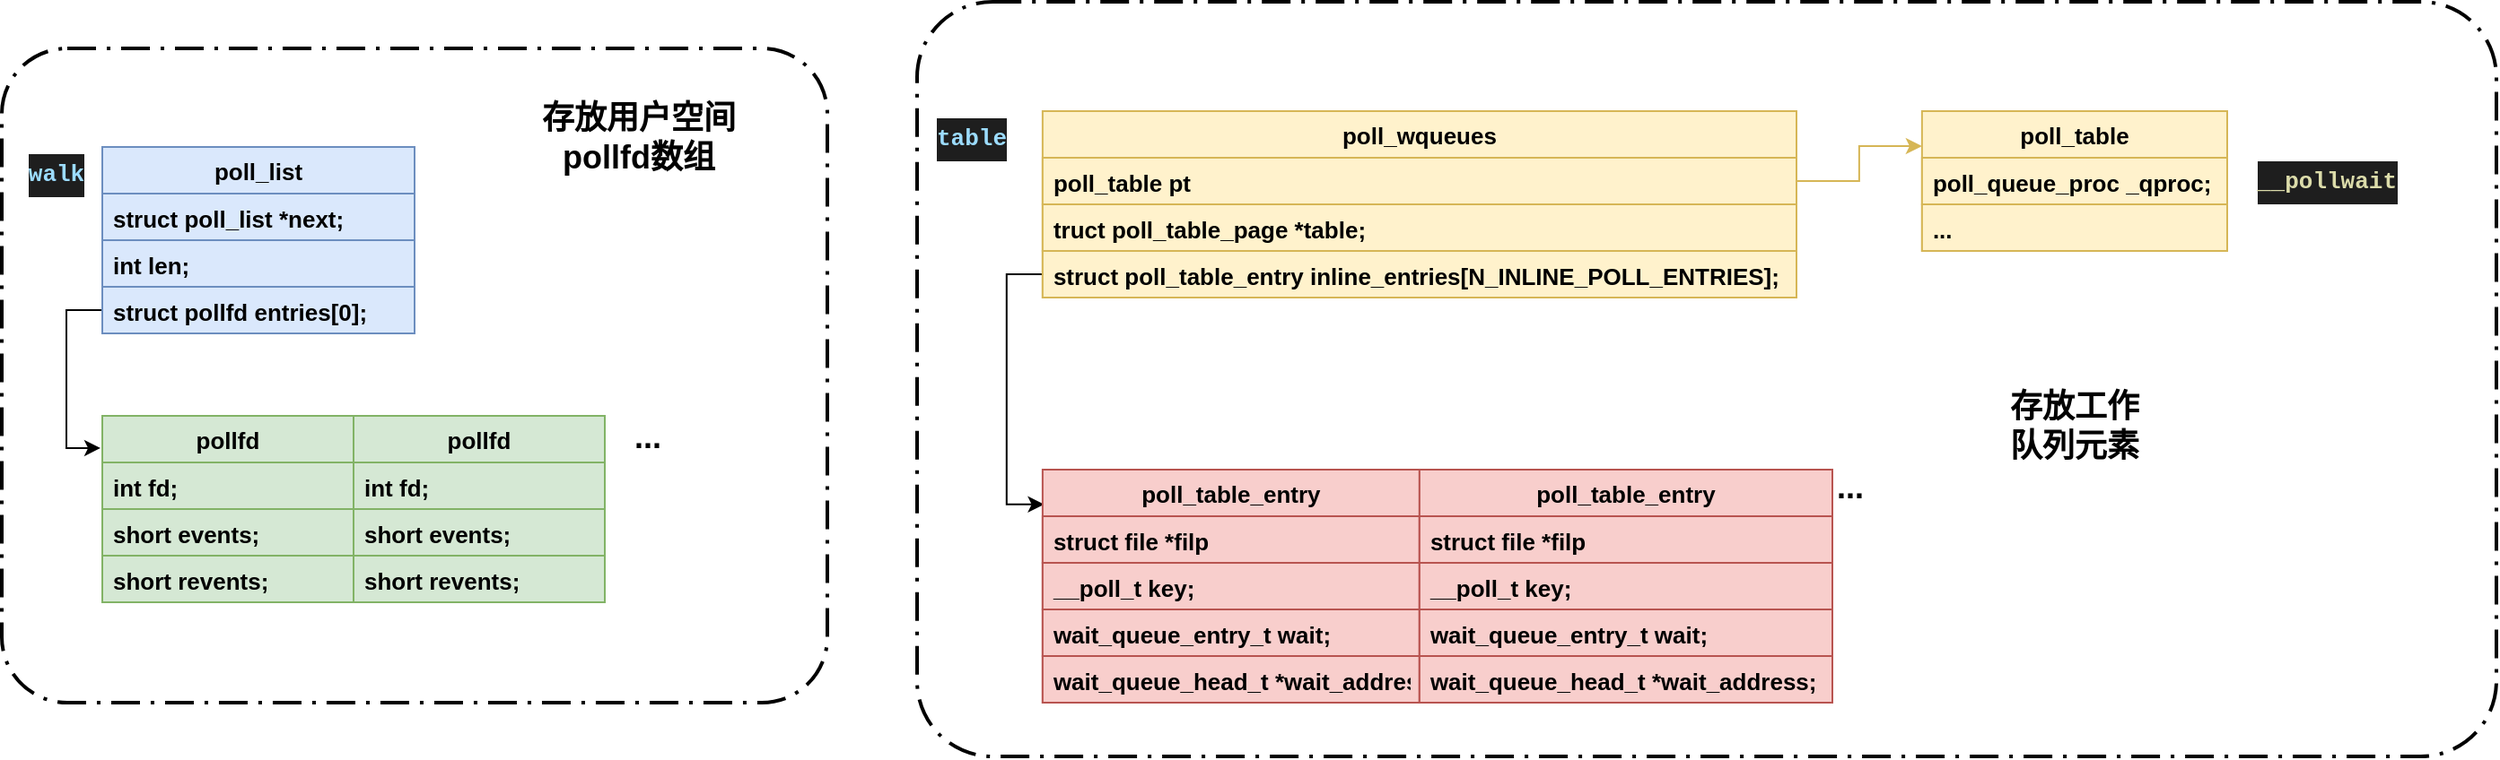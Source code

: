 <mxfile version="13.2.4" type="device"><diagram id="likRBrIWaqmXEtEJMGsR" name="第 1 页"><mxGraphModel dx="1598" dy="720" grid="1" gridSize="10" guides="1" tooltips="1" connect="1" arrows="1" fold="1" page="1" pageScale="1" pageWidth="2339" pageHeight="3300" math="0" shadow="0"><root><mxCell id="0"/><mxCell id="1" parent="0"/><mxCell id="Mlju1FDIpvOgkVbxxKDn-59" value="" style="rounded=1;arcSize=10;dashed=1;strokeColor=#000000;fillColor=none;gradientColor=none;dashPattern=8 3 1 3;strokeWidth=2;fontSize=15;" vertex="1" parent="1"><mxGeometry x="830" y="649" width="880" height="421" as="geometry"/></mxCell><mxCell id="Mlju1FDIpvOgkVbxxKDn-57" value="" style="rounded=1;arcSize=10;dashed=1;strokeColor=#000000;fillColor=none;gradientColor=none;dashPattern=8 3 1 3;strokeWidth=2;fontSize=15;" vertex="1" parent="1"><mxGeometry x="320" y="675" width="460" height="365" as="geometry"/></mxCell><mxCell id="Mlju1FDIpvOgkVbxxKDn-16" value="&lt;div style=&quot;color: rgb(212, 212, 212); background-color: rgb(30, 30, 30); font-family: consolas, &amp;quot;courier new&amp;quot;, monospace; font-size: 13px; line-height: 24px;&quot;&gt;&lt;span style=&quot;color: rgb(220, 220, 170); font-size: 13px;&quot;&gt;__pollwait&lt;/span&gt;&lt;/div&gt;" style="text;html=1;align=center;verticalAlign=middle;resizable=0;points=[];autosize=1;fontStyle=1;fontSize=13;" vertex="1" parent="1"><mxGeometry x="1570" y="734" width="90" height="30" as="geometry"/></mxCell><mxCell id="Mlju1FDIpvOgkVbxxKDn-28" value="&lt;div style=&quot;color: rgb(212, 212, 212); background-color: rgb(30, 30, 30); font-family: consolas, &amp;quot;courier new&amp;quot;, monospace; font-size: 13px; line-height: 24px;&quot;&gt;&lt;span style=&quot;color: rgb(156, 220, 254); font-size: 13px;&quot;&gt;walk&lt;/span&gt;&lt;/div&gt;" style="text;html=1;align=center;verticalAlign=middle;resizable=0;points=[];autosize=1;fontStyle=1;fontSize=13;" vertex="1" parent="1"><mxGeometry x="330" y="730" width="40" height="30" as="geometry"/></mxCell><mxCell id="Mlju1FDIpvOgkVbxxKDn-33" style="edgeStyle=orthogonalEdgeStyle;rounded=0;orthogonalLoop=1;jettySize=auto;html=1;entryX=-0.007;entryY=0.173;entryDx=0;entryDy=0;entryPerimeter=0;fontStyle=1;fontSize=13;" edge="1" parent="1" source="Mlju1FDIpvOgkVbxxKDn-21" target="Mlju1FDIpvOgkVbxxKDn-29"><mxGeometry relative="1" as="geometry"/></mxCell><mxCell id="Mlju1FDIpvOgkVbxxKDn-34" value="&lt;font style=&quot;font-size: 18px&quot;&gt;...&lt;/font&gt;" style="text;html=1;strokeColor=none;fillColor=none;align=center;verticalAlign=middle;whiteSpace=wrap;rounded=0;fontStyle=1;fontSize=13;" vertex="1" parent="1"><mxGeometry x="660" y="882" width="40" height="20" as="geometry"/></mxCell><mxCell id="Mlju1FDIpvOgkVbxxKDn-41" value="&lt;font style=&quot;font-size: 18px&quot;&gt;...&lt;/font&gt;" style="text;html=1;strokeColor=none;fillColor=none;align=center;verticalAlign=middle;whiteSpace=wrap;rounded=0;fontStyle=1;fontSize=15;" vertex="1" parent="1"><mxGeometry x="520" y="730" width="40" height="20" as="geometry"/></mxCell><mxCell id="Mlju1FDIpvOgkVbxxKDn-42" style="edgeStyle=orthogonalEdgeStyle;rounded=0;orthogonalLoop=1;jettySize=auto;html=1;entryX=0;entryY=0.25;entryDx=0;entryDy=0;fontSize=13;fillColor=#fff2cc;strokeColor=#d6b656;fontStyle=1" edge="1" parent="1" source="Mlju1FDIpvOgkVbxxKDn-9" target="Mlju1FDIpvOgkVbxxKDn-12"><mxGeometry relative="1" as="geometry"/></mxCell><mxCell id="Mlju1FDIpvOgkVbxxKDn-48" style="edgeStyle=orthogonalEdgeStyle;rounded=0;orthogonalLoop=1;jettySize=auto;html=1;entryX=0.004;entryY=0.149;entryDx=0;entryDy=0;entryPerimeter=0;fontSize=13;fontStyle=1" edge="1" parent="1" source="Mlju1FDIpvOgkVbxxKDn-11" target="Mlju1FDIpvOgkVbxxKDn-43"><mxGeometry relative="1" as="geometry"/></mxCell><mxCell id="Mlju1FDIpvOgkVbxxKDn-55" value="&lt;font style=&quot;font-size: 18px&quot;&gt;...&lt;/font&gt;" style="text;html=1;strokeColor=none;fillColor=none;align=center;verticalAlign=middle;whiteSpace=wrap;rounded=0;fontStyle=1;fontSize=13;" vertex="1" parent="1"><mxGeometry x="1329.94" y="910" width="40" height="20" as="geometry"/></mxCell><mxCell id="Mlju1FDIpvOgkVbxxKDn-56" value="&lt;div style=&quot;color: rgb(212, 212, 212); background-color: rgb(30, 30, 30); font-family: consolas, &amp;quot;courier new&amp;quot;, monospace; font-size: 13px; line-height: 24px;&quot;&gt;&lt;span style=&quot;color: rgb(156, 220, 254); font-size: 13px;&quot;&gt;table&lt;/span&gt;&lt;/div&gt;" style="text;html=1;align=center;verticalAlign=middle;resizable=0;points=[];autosize=1;fontSize=13;fontStyle=1" vertex="1" parent="1"><mxGeometry x="835" y="710" width="50" height="30" as="geometry"/></mxCell><mxCell id="Mlju1FDIpvOgkVbxxKDn-18" value="poll_list" style="swimlane;fontStyle=1;childLayout=stackLayout;horizontal=1;startSize=26;fillColor=#dae8fc;horizontalStack=0;resizeParent=1;resizeParentMax=0;resizeLast=0;collapsible=1;marginBottom=0;strokeColor=#6c8ebf;fontSize=13;" vertex="1" parent="1"><mxGeometry x="376" y="730" width="174" height="104" as="geometry"/></mxCell><mxCell id="Mlju1FDIpvOgkVbxxKDn-19" value="struct poll_list *next;" style="text;strokeColor=#6c8ebf;fillColor=#dae8fc;align=left;verticalAlign=top;spacingLeft=4;spacingRight=4;overflow=hidden;rotatable=0;points=[[0,0.5],[1,0.5]];portConstraint=eastwest;fontStyle=1;fontSize=13;" vertex="1" parent="Mlju1FDIpvOgkVbxxKDn-18"><mxGeometry y="26" width="174" height="26" as="geometry"/></mxCell><mxCell id="Mlju1FDIpvOgkVbxxKDn-20" value="int len;" style="text;strokeColor=#6c8ebf;fillColor=#dae8fc;align=left;verticalAlign=top;spacingLeft=4;spacingRight=4;overflow=hidden;rotatable=0;points=[[0,0.5],[1,0.5]];portConstraint=eastwest;fontStyle=1;fontSize=13;" vertex="1" parent="Mlju1FDIpvOgkVbxxKDn-18"><mxGeometry y="52" width="174" height="26" as="geometry"/></mxCell><mxCell id="Mlju1FDIpvOgkVbxxKDn-21" value="struct pollfd entries[0];" style="text;strokeColor=#6c8ebf;fillColor=#dae8fc;align=left;verticalAlign=top;spacingLeft=4;spacingRight=4;overflow=hidden;rotatable=0;points=[[0,0.5],[1,0.5]];portConstraint=eastwest;fontStyle=1;fontSize=13;" vertex="1" parent="Mlju1FDIpvOgkVbxxKDn-18"><mxGeometry y="78" width="174" height="26" as="geometry"/></mxCell><mxCell id="Mlju1FDIpvOgkVbxxKDn-29" value="pollfd" style="swimlane;fontStyle=1;childLayout=stackLayout;horizontal=1;startSize=26;fillColor=#d5e8d4;horizontalStack=0;resizeParent=1;resizeParentMax=0;resizeLast=0;collapsible=1;marginBottom=0;strokeColor=#82b366;fontSize=13;" vertex="1" parent="1"><mxGeometry x="376" y="880" width="140" height="104" as="geometry"/></mxCell><mxCell id="Mlju1FDIpvOgkVbxxKDn-30" value="int fd;" style="text;strokeColor=#82b366;fillColor=#d5e8d4;align=left;verticalAlign=top;spacingLeft=4;spacingRight=4;overflow=hidden;rotatable=0;points=[[0,0.5],[1,0.5]];portConstraint=eastwest;fontStyle=1;fontSize=13;" vertex="1" parent="Mlju1FDIpvOgkVbxxKDn-29"><mxGeometry y="26" width="140" height="26" as="geometry"/></mxCell><mxCell id="Mlju1FDIpvOgkVbxxKDn-31" value="short events;" style="text;strokeColor=#82b366;fillColor=#d5e8d4;align=left;verticalAlign=top;spacingLeft=4;spacingRight=4;overflow=hidden;rotatable=0;points=[[0,0.5],[1,0.5]];portConstraint=eastwest;fontStyle=1;fontSize=13;" vertex="1" parent="Mlju1FDIpvOgkVbxxKDn-29"><mxGeometry y="52" width="140" height="26" as="geometry"/></mxCell><mxCell id="Mlju1FDIpvOgkVbxxKDn-32" value="short revents;" style="text;strokeColor=#82b366;fillColor=#d5e8d4;align=left;verticalAlign=top;spacingLeft=4;spacingRight=4;overflow=hidden;rotatable=0;points=[[0,0.5],[1,0.5]];portConstraint=eastwest;fontStyle=1;fontSize=13;" vertex="1" parent="Mlju1FDIpvOgkVbxxKDn-29"><mxGeometry y="78" width="140" height="26" as="geometry"/></mxCell><mxCell id="Mlju1FDIpvOgkVbxxKDn-35" value="pollfd" style="swimlane;fontStyle=1;childLayout=stackLayout;horizontal=1;startSize=26;fillColor=#d5e8d4;horizontalStack=0;resizeParent=1;resizeParentMax=0;resizeLast=0;collapsible=1;marginBottom=0;strokeColor=#82b366;fontSize=13;" vertex="1" parent="1"><mxGeometry x="516" y="880" width="140" height="104" as="geometry"/></mxCell><mxCell id="Mlju1FDIpvOgkVbxxKDn-36" value="int fd;" style="text;strokeColor=#82b366;fillColor=#d5e8d4;align=left;verticalAlign=top;spacingLeft=4;spacingRight=4;overflow=hidden;rotatable=0;points=[[0,0.5],[1,0.5]];portConstraint=eastwest;fontStyle=1;fontSize=13;" vertex="1" parent="Mlju1FDIpvOgkVbxxKDn-35"><mxGeometry y="26" width="140" height="26" as="geometry"/></mxCell><mxCell id="Mlju1FDIpvOgkVbxxKDn-37" value="short events;" style="text;strokeColor=#82b366;fillColor=#d5e8d4;align=left;verticalAlign=top;spacingLeft=4;spacingRight=4;overflow=hidden;rotatable=0;points=[[0,0.5],[1,0.5]];portConstraint=eastwest;fontStyle=1;fontSize=13;" vertex="1" parent="Mlju1FDIpvOgkVbxxKDn-35"><mxGeometry y="52" width="140" height="26" as="geometry"/></mxCell><mxCell id="Mlju1FDIpvOgkVbxxKDn-38" value="short revents;" style="text;strokeColor=#82b366;fillColor=#d5e8d4;align=left;verticalAlign=top;spacingLeft=4;spacingRight=4;overflow=hidden;rotatable=0;points=[[0,0.5],[1,0.5]];portConstraint=eastwest;fontStyle=1;fontSize=13;" vertex="1" parent="Mlju1FDIpvOgkVbxxKDn-35"><mxGeometry y="78" width="140" height="26" as="geometry"/></mxCell><mxCell id="Mlju1FDIpvOgkVbxxKDn-8" value="poll_wqueues" style="swimlane;fontStyle=1;childLayout=stackLayout;horizontal=1;startSize=26;fillColor=#fff2cc;horizontalStack=0;resizeParent=1;resizeParentMax=0;resizeLast=0;collapsible=1;marginBottom=0;strokeColor=#d6b656;fontSize=13;" vertex="1" parent="1"><mxGeometry x="899.94" y="710" width="420.06" height="104" as="geometry"/></mxCell><mxCell id="Mlju1FDIpvOgkVbxxKDn-9" value="poll_table pt" style="text;strokeColor=#d6b656;fillColor=#fff2cc;align=left;verticalAlign=top;spacingLeft=4;spacingRight=4;overflow=hidden;rotatable=0;points=[[0,0.5],[1,0.5]];portConstraint=eastwest;fontStyle=1;fontSize=13;" vertex="1" parent="Mlju1FDIpvOgkVbxxKDn-8"><mxGeometry y="26" width="420.06" height="26" as="geometry"/></mxCell><mxCell id="Mlju1FDIpvOgkVbxxKDn-10" value="truct poll_table_page *table;" style="text;strokeColor=#d6b656;fillColor=#fff2cc;align=left;verticalAlign=top;spacingLeft=4;spacingRight=4;overflow=hidden;rotatable=0;points=[[0,0.5],[1,0.5]];portConstraint=eastwest;fontStyle=1;fontSize=13;" vertex="1" parent="Mlju1FDIpvOgkVbxxKDn-8"><mxGeometry y="52" width="420.06" height="26" as="geometry"/></mxCell><mxCell id="Mlju1FDIpvOgkVbxxKDn-11" value="struct poll_table_entry inline_entries[N_INLINE_POLL_ENTRIES];" style="text;strokeColor=#d6b656;fillColor=#fff2cc;align=left;verticalAlign=top;spacingLeft=4;spacingRight=4;overflow=hidden;rotatable=0;points=[[0,0.5],[1,0.5]];portConstraint=eastwest;fontStyle=1;fontSize=13;" vertex="1" parent="Mlju1FDIpvOgkVbxxKDn-8"><mxGeometry y="78" width="420.06" height="26" as="geometry"/></mxCell><mxCell id="Mlju1FDIpvOgkVbxxKDn-12" value="poll_table" style="swimlane;fontStyle=1;childLayout=stackLayout;horizontal=1;startSize=26;fillColor=#fff2cc;horizontalStack=0;resizeParent=1;resizeParentMax=0;resizeLast=0;collapsible=1;marginBottom=0;strokeColor=#d6b656;fontSize=13;" vertex="1" parent="1"><mxGeometry x="1389.94" y="710" width="170.06" height="78" as="geometry"/></mxCell><mxCell id="Mlju1FDIpvOgkVbxxKDn-49" value="poll_queue_proc _qproc;" style="text;strokeColor=#d6b656;fillColor=#fff2cc;align=left;verticalAlign=top;spacingLeft=4;spacingRight=4;overflow=hidden;rotatable=0;points=[[0,0.5],[1,0.5]];portConstraint=eastwest;fontStyle=1;fontSize=13;" vertex="1" parent="Mlju1FDIpvOgkVbxxKDn-12"><mxGeometry y="26" width="170.06" height="26" as="geometry"/></mxCell><mxCell id="Mlju1FDIpvOgkVbxxKDn-13" value="..." style="text;strokeColor=#d6b656;fillColor=#fff2cc;align=left;verticalAlign=top;spacingLeft=4;spacingRight=4;overflow=hidden;rotatable=0;points=[[0,0.5],[1,0.5]];portConstraint=eastwest;fontStyle=1;fontSize=13;" vertex="1" parent="Mlju1FDIpvOgkVbxxKDn-12"><mxGeometry y="52" width="170.06" height="26" as="geometry"/></mxCell><mxCell id="Mlju1FDIpvOgkVbxxKDn-43" value="poll_table_entry" style="swimlane;fontStyle=1;childLayout=stackLayout;horizontal=1;startSize=26;fillColor=#f8cecc;horizontalStack=0;resizeParent=1;resizeParentMax=0;resizeLast=0;collapsible=1;marginBottom=0;fontSize=13;strokeColor=#b85450;" vertex="1" parent="1"><mxGeometry x="899.94" y="910" width="210" height="130" as="geometry"/></mxCell><mxCell id="Mlju1FDIpvOgkVbxxKDn-44" value="struct file *filp" style="text;strokeColor=#b85450;fillColor=#f8cecc;align=left;verticalAlign=top;spacingLeft=4;spacingRight=4;overflow=hidden;rotatable=0;points=[[0,0.5],[1,0.5]];portConstraint=eastwest;fontStyle=1;fontSize=13;" vertex="1" parent="Mlju1FDIpvOgkVbxxKDn-43"><mxGeometry y="26" width="210" height="26" as="geometry"/></mxCell><mxCell id="Mlju1FDIpvOgkVbxxKDn-45" value="__poll_t key;" style="text;strokeColor=#b85450;fillColor=#f8cecc;align=left;verticalAlign=top;spacingLeft=4;spacingRight=4;overflow=hidden;rotatable=0;points=[[0,0.5],[1,0.5]];portConstraint=eastwest;fontStyle=1;fontSize=13;" vertex="1" parent="Mlju1FDIpvOgkVbxxKDn-43"><mxGeometry y="52" width="210" height="26" as="geometry"/></mxCell><mxCell id="Mlju1FDIpvOgkVbxxKDn-46" value="wait_queue_entry_t wait;" style="text;strokeColor=#b85450;fillColor=#f8cecc;align=left;verticalAlign=top;spacingLeft=4;spacingRight=4;overflow=hidden;rotatable=0;points=[[0,0.5],[1,0.5]];portConstraint=eastwest;fontStyle=1;fontSize=13;" vertex="1" parent="Mlju1FDIpvOgkVbxxKDn-43"><mxGeometry y="78" width="210" height="26" as="geometry"/></mxCell><mxCell id="Mlju1FDIpvOgkVbxxKDn-47" value="wait_queue_head_t *wait_address;" style="text;strokeColor=#b85450;fillColor=#f8cecc;align=left;verticalAlign=top;spacingLeft=4;spacingRight=4;overflow=hidden;rotatable=0;points=[[0,0.5],[1,0.5]];portConstraint=eastwest;fontStyle=1;fontSize=13;" vertex="1" parent="Mlju1FDIpvOgkVbxxKDn-43"><mxGeometry y="104" width="210" height="26" as="geometry"/></mxCell><mxCell id="Mlju1FDIpvOgkVbxxKDn-50" value="poll_table_entry" style="swimlane;fontStyle=1;childLayout=stackLayout;horizontal=1;startSize=26;fillColor=#f8cecc;horizontalStack=0;resizeParent=1;resizeParentMax=0;resizeLast=0;collapsible=1;marginBottom=0;fontSize=13;strokeColor=#b85450;" vertex="1" parent="1"><mxGeometry x="1109.94" y="910" width="230.06" height="130" as="geometry"/></mxCell><mxCell id="Mlju1FDIpvOgkVbxxKDn-51" value="struct file *filp" style="text;strokeColor=#b85450;fillColor=#f8cecc;align=left;verticalAlign=top;spacingLeft=4;spacingRight=4;overflow=hidden;rotatable=0;points=[[0,0.5],[1,0.5]];portConstraint=eastwest;fontStyle=1;fontSize=13;" vertex="1" parent="Mlju1FDIpvOgkVbxxKDn-50"><mxGeometry y="26" width="230.06" height="26" as="geometry"/></mxCell><mxCell id="Mlju1FDIpvOgkVbxxKDn-52" value="__poll_t key;" style="text;strokeColor=#b85450;fillColor=#f8cecc;align=left;verticalAlign=top;spacingLeft=4;spacingRight=4;overflow=hidden;rotatable=0;points=[[0,0.5],[1,0.5]];portConstraint=eastwest;fontStyle=1;fontSize=13;" vertex="1" parent="Mlju1FDIpvOgkVbxxKDn-50"><mxGeometry y="52" width="230.06" height="26" as="geometry"/></mxCell><mxCell id="Mlju1FDIpvOgkVbxxKDn-53" value="wait_queue_entry_t wait;" style="text;strokeColor=#b85450;fillColor=#f8cecc;align=left;verticalAlign=top;spacingLeft=4;spacingRight=4;overflow=hidden;rotatable=0;points=[[0,0.5],[1,0.5]];portConstraint=eastwest;fontStyle=1;fontSize=13;" vertex="1" parent="Mlju1FDIpvOgkVbxxKDn-50"><mxGeometry y="78" width="230.06" height="26" as="geometry"/></mxCell><mxCell id="Mlju1FDIpvOgkVbxxKDn-54" value="wait_queue_head_t *wait_address;" style="text;strokeColor=#b85450;fillColor=#f8cecc;align=left;verticalAlign=top;spacingLeft=4;spacingRight=4;overflow=hidden;rotatable=0;points=[[0,0.5],[1,0.5]];portConstraint=eastwest;fontStyle=1;fontSize=13;" vertex="1" parent="Mlju1FDIpvOgkVbxxKDn-50"><mxGeometry y="104" width="230.06" height="26" as="geometry"/></mxCell><mxCell id="Mlju1FDIpvOgkVbxxKDn-58" value="&lt;span style=&quot;font-size: 18px&quot;&gt;&lt;b&gt;存放用户空间pollfd数组&lt;/b&gt;&lt;/span&gt;" style="text;html=1;strokeColor=none;fillColor=none;align=center;verticalAlign=middle;whiteSpace=wrap;rounded=0;fontSize=15;" vertex="1" parent="1"><mxGeometry x="610" y="705" width="130" height="40" as="geometry"/></mxCell><mxCell id="Mlju1FDIpvOgkVbxxKDn-60" value="&lt;span style=&quot;font-size: 18px&quot;&gt;&lt;b&gt;存放工作队列元素&lt;/b&gt;&lt;/span&gt;" style="text;html=1;strokeColor=none;fillColor=none;align=center;verticalAlign=middle;whiteSpace=wrap;rounded=0;fontSize=15;" vertex="1" parent="1"><mxGeometry x="1430" y="862" width="90" height="48" as="geometry"/></mxCell></root></mxGraphModel></diagram></mxfile>
